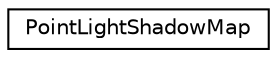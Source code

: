digraph "Graphical Class Hierarchy"
{
 // INTERACTIVE_SVG=YES
 // LATEX_PDF_SIZE
  edge [fontname="Helvetica",fontsize="10",labelfontname="Helvetica",labelfontsize="10"];
  node [fontname="Helvetica",fontsize="10",shape=record];
  rankdir="LR";
  Node0 [label="PointLightShadowMap",height=0.2,width=0.4,color="black", fillcolor="white", style="filled",URL="$d1/d18/class_point_light_shadow_map.html",tooltip=" "];
}
